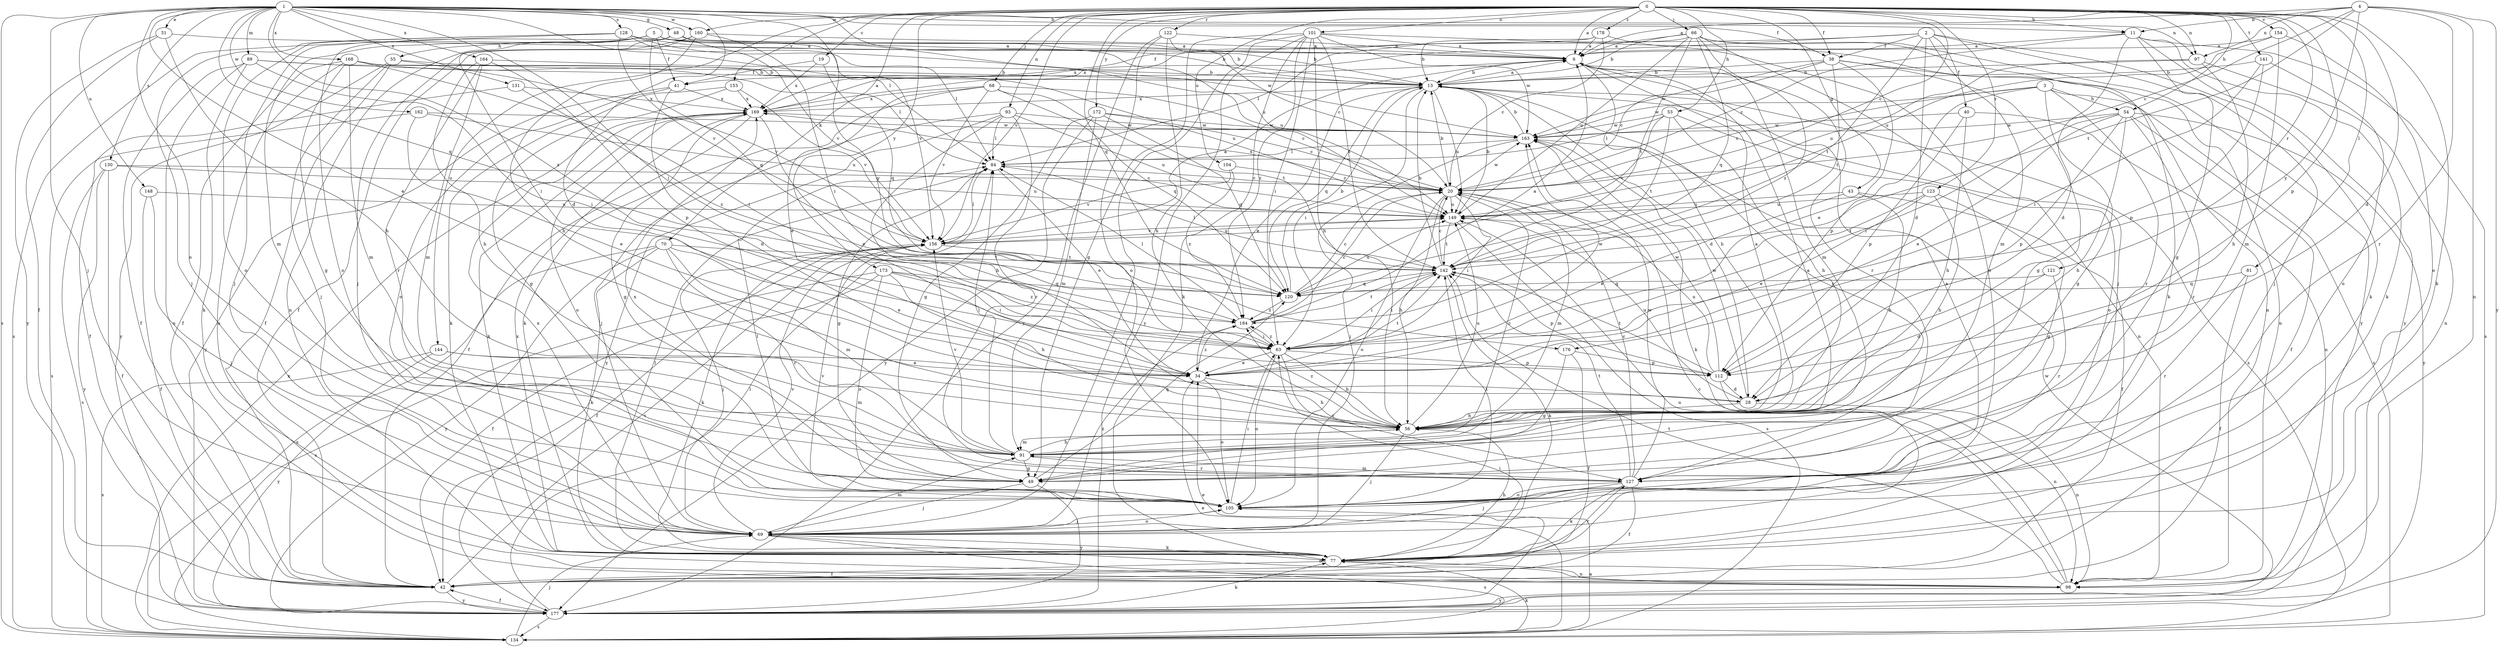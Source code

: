 strict digraph  {
0;
1;
2;
3;
4;
5;
6;
11;
13;
19;
20;
28;
31;
34;
38;
40;
41;
42;
43;
48;
49;
53;
54;
55;
56;
63;
66;
68;
69;
70;
77;
81;
84;
89;
91;
93;
97;
98;
101;
104;
105;
112;
120;
121;
122;
123;
127;
128;
130;
131;
134;
141;
142;
144;
148;
149;
153;
154;
156;
160;
162;
163;
164;
168;
169;
172;
173;
176;
177;
178;
184;
0 -> 6  [label=a];
0 -> 11  [label=b];
0 -> 19  [label=c];
0 -> 20  [label=c];
0 -> 28  [label=d];
0 -> 38  [label=f];
0 -> 43  [label=g];
0 -> 53  [label=h];
0 -> 54  [label=h];
0 -> 66  [label=j];
0 -> 68  [label=j];
0 -> 70  [label=k];
0 -> 77  [label=k];
0 -> 81  [label=l];
0 -> 93  [label=n];
0 -> 97  [label=n];
0 -> 101  [label=o];
0 -> 104  [label=o];
0 -> 112  [label=p];
0 -> 120  [label=q];
0 -> 121  [label=r];
0 -> 122  [label=r];
0 -> 123  [label=r];
0 -> 141  [label=t];
0 -> 144  [label=u];
0 -> 153  [label=v];
0 -> 154  [label=v];
0 -> 156  [label=v];
0 -> 160  [label=w];
0 -> 172  [label=y];
0 -> 173  [label=y];
0 -> 178  [label=z];
1 -> 11  [label=b];
1 -> 28  [label=d];
1 -> 31  [label=e];
1 -> 34  [label=e];
1 -> 38  [label=f];
1 -> 48  [label=g];
1 -> 63  [label=i];
1 -> 69  [label=j];
1 -> 84  [label=l];
1 -> 89  [label=m];
1 -> 97  [label=n];
1 -> 105  [label=o];
1 -> 120  [label=q];
1 -> 128  [label=s];
1 -> 130  [label=s];
1 -> 131  [label=s];
1 -> 134  [label=s];
1 -> 148  [label=u];
1 -> 149  [label=u];
1 -> 160  [label=w];
1 -> 162  [label=w];
1 -> 164  [label=x];
1 -> 168  [label=x];
1 -> 176  [label=y];
1 -> 184  [label=z];
2 -> 28  [label=d];
2 -> 38  [label=f];
2 -> 40  [label=f];
2 -> 41  [label=f];
2 -> 69  [label=j];
2 -> 77  [label=k];
2 -> 91  [label=m];
2 -> 142  [label=t];
2 -> 169  [label=x];
3 -> 20  [label=c];
3 -> 49  [label=g];
3 -> 54  [label=h];
3 -> 112  [label=p];
3 -> 127  [label=r];
3 -> 134  [label=s];
3 -> 163  [label=w];
4 -> 6  [label=a];
4 -> 11  [label=b];
4 -> 20  [label=c];
4 -> 97  [label=n];
4 -> 98  [label=n];
4 -> 127  [label=r];
4 -> 142  [label=t];
4 -> 176  [label=y];
4 -> 177  [label=y];
5 -> 20  [label=c];
5 -> 41  [label=f];
5 -> 55  [label=h];
5 -> 69  [label=j];
5 -> 98  [label=n];
5 -> 105  [label=o];
5 -> 120  [label=q];
5 -> 149  [label=u];
5 -> 156  [label=v];
6 -> 13  [label=b];
6 -> 56  [label=h];
6 -> 91  [label=m];
6 -> 127  [label=r];
11 -> 6  [label=a];
11 -> 20  [label=c];
11 -> 28  [label=d];
11 -> 49  [label=g];
11 -> 77  [label=k];
11 -> 134  [label=s];
11 -> 177  [label=y];
13 -> 6  [label=a];
13 -> 28  [label=d];
13 -> 34  [label=e];
13 -> 63  [label=i];
13 -> 98  [label=n];
13 -> 120  [label=q];
13 -> 127  [label=r];
13 -> 134  [label=s];
13 -> 149  [label=u];
13 -> 169  [label=x];
19 -> 41  [label=f];
19 -> 120  [label=q];
19 -> 169  [label=x];
20 -> 13  [label=b];
20 -> 56  [label=h];
20 -> 63  [label=i];
20 -> 91  [label=m];
20 -> 105  [label=o];
20 -> 149  [label=u];
20 -> 163  [label=w];
20 -> 169  [label=x];
28 -> 56  [label=h];
28 -> 98  [label=n];
28 -> 149  [label=u];
28 -> 163  [label=w];
31 -> 6  [label=a];
31 -> 42  [label=f];
31 -> 56  [label=h];
31 -> 177  [label=y];
34 -> 56  [label=h];
34 -> 105  [label=o];
34 -> 142  [label=t];
34 -> 184  [label=z];
38 -> 13  [label=b];
38 -> 20  [label=c];
38 -> 34  [label=e];
38 -> 49  [label=g];
38 -> 98  [label=n];
38 -> 142  [label=t];
38 -> 163  [label=w];
40 -> 56  [label=h];
40 -> 98  [label=n];
40 -> 112  [label=p];
40 -> 163  [label=w];
41 -> 28  [label=d];
41 -> 105  [label=o];
41 -> 169  [label=x];
41 -> 177  [label=y];
42 -> 63  [label=i];
42 -> 156  [label=v];
42 -> 177  [label=y];
43 -> 34  [label=e];
43 -> 42  [label=f];
43 -> 56  [label=h];
43 -> 149  [label=u];
48 -> 6  [label=a];
48 -> 13  [label=b];
48 -> 63  [label=i];
48 -> 91  [label=m];
48 -> 156  [label=v];
49 -> 6  [label=a];
49 -> 69  [label=j];
49 -> 120  [label=q];
49 -> 169  [label=x];
49 -> 177  [label=y];
53 -> 56  [label=h];
53 -> 84  [label=l];
53 -> 105  [label=o];
53 -> 142  [label=t];
53 -> 156  [label=v];
53 -> 163  [label=w];
54 -> 34  [label=e];
54 -> 42  [label=f];
54 -> 56  [label=h];
54 -> 63  [label=i];
54 -> 112  [label=p];
54 -> 127  [label=r];
54 -> 163  [label=w];
54 -> 177  [label=y];
55 -> 13  [label=b];
55 -> 42  [label=f];
55 -> 69  [label=j];
55 -> 156  [label=v];
55 -> 177  [label=y];
56 -> 6  [label=a];
56 -> 69  [label=j];
56 -> 91  [label=m];
56 -> 149  [label=u];
56 -> 184  [label=z];
63 -> 34  [label=e];
63 -> 56  [label=h];
63 -> 105  [label=o];
63 -> 112  [label=p];
63 -> 127  [label=r];
63 -> 142  [label=t];
63 -> 163  [label=w];
63 -> 184  [label=z];
66 -> 6  [label=a];
66 -> 13  [label=b];
66 -> 77  [label=k];
66 -> 84  [label=l];
66 -> 105  [label=o];
66 -> 120  [label=q];
66 -> 142  [label=t];
66 -> 149  [label=u];
66 -> 177  [label=y];
66 -> 184  [label=z];
68 -> 20  [label=c];
68 -> 34  [label=e];
68 -> 77  [label=k];
68 -> 120  [label=q];
68 -> 142  [label=t];
68 -> 156  [label=v];
68 -> 169  [label=x];
69 -> 77  [label=k];
69 -> 91  [label=m];
69 -> 98  [label=n];
69 -> 105  [label=o];
69 -> 134  [label=s];
69 -> 156  [label=v];
69 -> 169  [label=x];
69 -> 184  [label=z];
70 -> 34  [label=e];
70 -> 77  [label=k];
70 -> 91  [label=m];
70 -> 127  [label=r];
70 -> 134  [label=s];
70 -> 142  [label=t];
70 -> 177  [label=y];
77 -> 42  [label=f];
77 -> 56  [label=h];
77 -> 84  [label=l];
77 -> 98  [label=n];
77 -> 127  [label=r];
77 -> 169  [label=x];
81 -> 42  [label=f];
81 -> 120  [label=q];
81 -> 127  [label=r];
84 -> 20  [label=c];
84 -> 34  [label=e];
84 -> 49  [label=g];
89 -> 13  [label=b];
89 -> 42  [label=f];
89 -> 63  [label=i];
89 -> 77  [label=k];
89 -> 98  [label=n];
89 -> 149  [label=u];
91 -> 20  [label=c];
91 -> 49  [label=g];
91 -> 56  [label=h];
91 -> 84  [label=l];
91 -> 127  [label=r];
91 -> 156  [label=v];
93 -> 56  [label=h];
93 -> 69  [label=j];
93 -> 84  [label=l];
93 -> 127  [label=r];
93 -> 149  [label=u];
93 -> 163  [label=w];
93 -> 177  [label=y];
97 -> 13  [label=b];
97 -> 56  [label=h];
97 -> 98  [label=n];
97 -> 149  [label=u];
98 -> 20  [label=c];
98 -> 142  [label=t];
98 -> 149  [label=u];
98 -> 177  [label=y];
101 -> 6  [label=a];
101 -> 49  [label=g];
101 -> 56  [label=h];
101 -> 63  [label=i];
101 -> 69  [label=j];
101 -> 77  [label=k];
101 -> 98  [label=n];
101 -> 142  [label=t];
101 -> 163  [label=w];
101 -> 177  [label=y];
101 -> 184  [label=z];
104 -> 20  [label=c];
104 -> 156  [label=v];
104 -> 184  [label=z];
105 -> 6  [label=a];
105 -> 63  [label=i];
105 -> 69  [label=j];
105 -> 84  [label=l];
105 -> 142  [label=t];
105 -> 156  [label=v];
112 -> 28  [label=d];
112 -> 98  [label=n];
112 -> 142  [label=t];
112 -> 149  [label=u];
112 -> 163  [label=w];
120 -> 13  [label=b];
120 -> 20  [label=c];
120 -> 149  [label=u];
120 -> 184  [label=z];
121 -> 28  [label=d];
121 -> 120  [label=q];
121 -> 127  [label=r];
122 -> 6  [label=a];
122 -> 13  [label=b];
122 -> 56  [label=h];
122 -> 105  [label=o];
122 -> 177  [label=y];
123 -> 34  [label=e];
123 -> 49  [label=g];
123 -> 56  [label=h];
123 -> 142  [label=t];
123 -> 149  [label=u];
127 -> 20  [label=c];
127 -> 42  [label=f];
127 -> 69  [label=j];
127 -> 77  [label=k];
127 -> 91  [label=m];
127 -> 105  [label=o];
127 -> 142  [label=t];
127 -> 163  [label=w];
128 -> 6  [label=a];
128 -> 13  [label=b];
128 -> 69  [label=j];
128 -> 84  [label=l];
128 -> 105  [label=o];
128 -> 134  [label=s];
128 -> 156  [label=v];
128 -> 163  [label=w];
130 -> 20  [label=c];
130 -> 42  [label=f];
130 -> 134  [label=s];
130 -> 149  [label=u];
130 -> 177  [label=y];
131 -> 42  [label=f];
131 -> 169  [label=x];
131 -> 184  [label=z];
134 -> 34  [label=e];
134 -> 69  [label=j];
134 -> 77  [label=k];
134 -> 169  [label=x];
134 -> 105  [label=a];
141 -> 13  [label=b];
141 -> 63  [label=i];
141 -> 105  [label=o];
141 -> 112  [label=p];
142 -> 13  [label=b];
142 -> 20  [label=c];
142 -> 63  [label=i];
142 -> 77  [label=k];
142 -> 84  [label=l];
142 -> 112  [label=p];
142 -> 120  [label=q];
144 -> 34  [label=e];
144 -> 91  [label=m];
144 -> 134  [label=s];
144 -> 177  [label=y];
148 -> 42  [label=f];
148 -> 69  [label=j];
148 -> 149  [label=u];
149 -> 13  [label=b];
149 -> 134  [label=s];
149 -> 142  [label=t];
149 -> 156  [label=v];
153 -> 49  [label=g];
153 -> 77  [label=k];
153 -> 156  [label=v];
153 -> 169  [label=x];
154 -> 6  [label=a];
154 -> 91  [label=m];
154 -> 105  [label=o];
154 -> 149  [label=u];
156 -> 6  [label=a];
156 -> 42  [label=f];
156 -> 69  [label=j];
156 -> 77  [label=k];
156 -> 84  [label=l];
156 -> 142  [label=t];
156 -> 149  [label=u];
160 -> 6  [label=a];
160 -> 42  [label=f];
160 -> 56  [label=h];
160 -> 63  [label=i];
160 -> 69  [label=j];
162 -> 34  [label=e];
162 -> 134  [label=s];
162 -> 149  [label=u];
162 -> 163  [label=w];
163 -> 13  [label=b];
163 -> 69  [label=j];
163 -> 77  [label=k];
163 -> 84  [label=l];
164 -> 13  [label=b];
164 -> 56  [label=h];
164 -> 91  [label=m];
164 -> 112  [label=p];
164 -> 127  [label=r];
168 -> 13  [label=b];
168 -> 42  [label=f];
168 -> 49  [label=g];
168 -> 63  [label=i];
168 -> 84  [label=l];
168 -> 91  [label=m];
168 -> 98  [label=n];
169 -> 6  [label=a];
169 -> 34  [label=e];
169 -> 42  [label=f];
169 -> 49  [label=g];
169 -> 77  [label=k];
169 -> 105  [label=o];
169 -> 163  [label=w];
172 -> 20  [label=c];
172 -> 49  [label=g];
172 -> 91  [label=m];
172 -> 120  [label=q];
172 -> 163  [label=w];
172 -> 177  [label=y];
173 -> 42  [label=f];
173 -> 56  [label=h];
173 -> 63  [label=i];
173 -> 105  [label=o];
173 -> 120  [label=q];
173 -> 134  [label=s];
173 -> 184  [label=z];
176 -> 42  [label=f];
176 -> 49  [label=g];
176 -> 112  [label=p];
177 -> 34  [label=e];
177 -> 42  [label=f];
177 -> 77  [label=k];
177 -> 84  [label=l];
177 -> 134  [label=s];
177 -> 163  [label=w];
178 -> 6  [label=a];
178 -> 13  [label=b];
178 -> 20  [label=c];
178 -> 69  [label=j];
178 -> 169  [label=x];
184 -> 6  [label=a];
184 -> 20  [label=c];
184 -> 63  [label=i];
184 -> 84  [label=l];
184 -> 142  [label=t];
}
